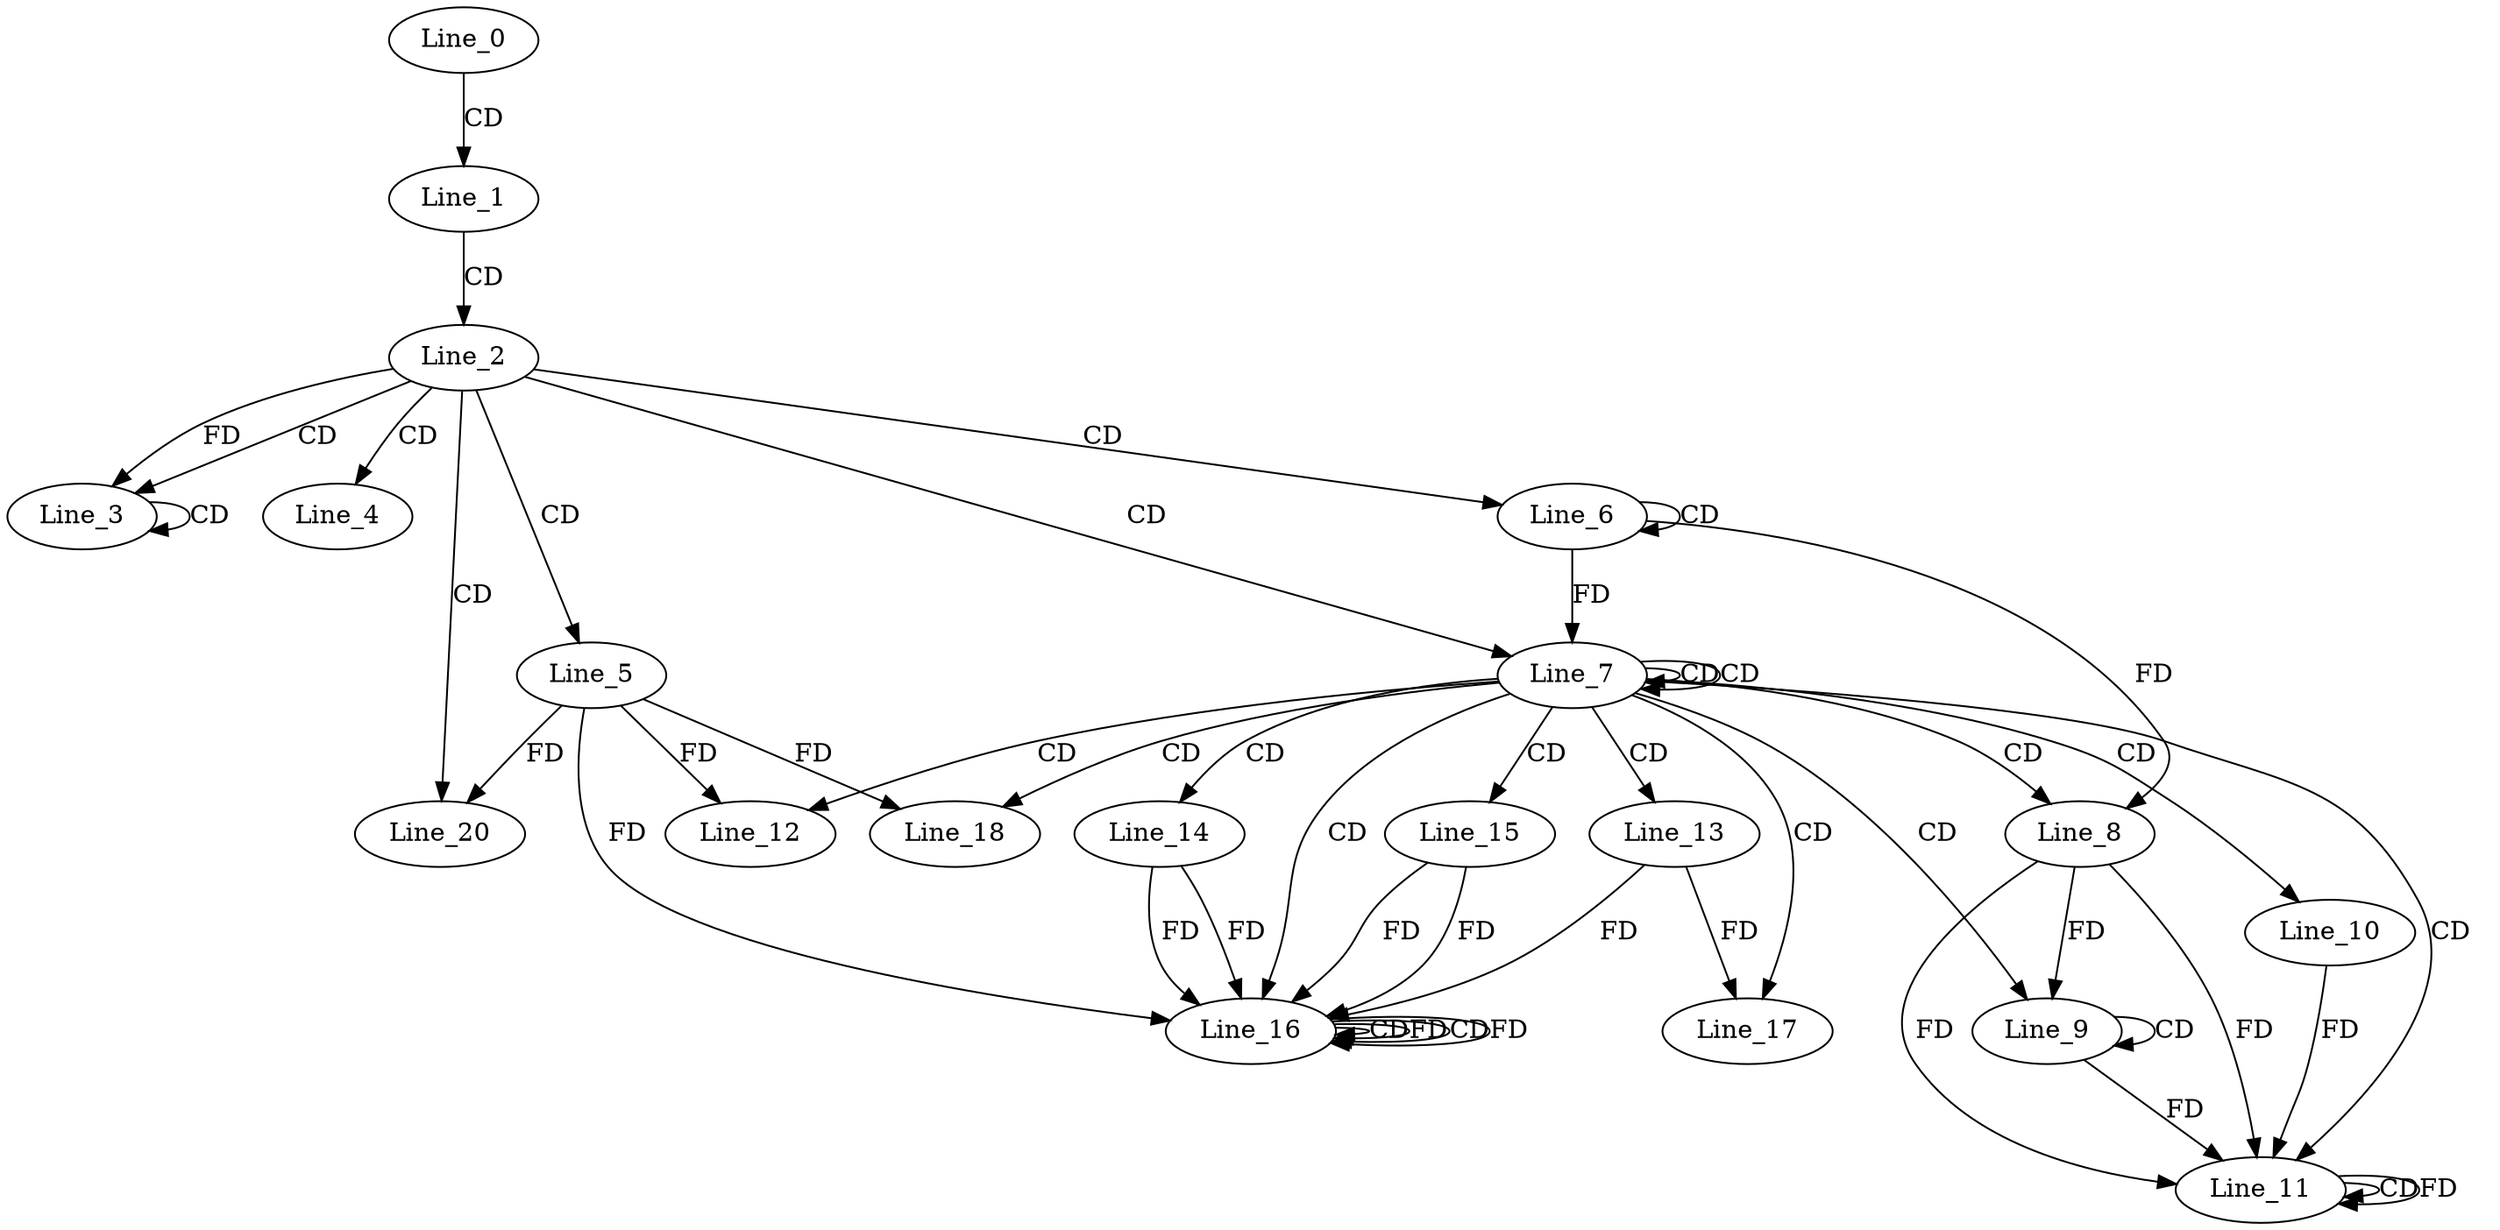 digraph G {
  Line_0;
  Line_1;
  Line_2;
  Line_3;
  Line_3;
  Line_3;
  Line_4;
  Line_5;
  Line_6;
  Line_6;
  Line_7;
  Line_7;
  Line_8;
  Line_8;
  Line_9;
  Line_9;
  Line_9;
  Line_9;
  Line_10;
  Line_11;
  Line_11;
  Line_11;
  Line_11;
  Line_12;
  Line_13;
  Line_14;
  Line_15;
  Line_16;
  Line_16;
  Line_16;
  Line_16;
  Line_17;
  Line_18;
  Line_20;
  Line_0 -> Line_1 [ label="CD" ];
  Line_1 -> Line_2 [ label="CD" ];
  Line_2 -> Line_3 [ label="CD" ];
  Line_2 -> Line_3 [ label="FD" ];
  Line_3 -> Line_3 [ label="CD" ];
  Line_2 -> Line_4 [ label="CD" ];
  Line_2 -> Line_5 [ label="CD" ];
  Line_2 -> Line_6 [ label="CD" ];
  Line_6 -> Line_6 [ label="CD" ];
  Line_2 -> Line_7 [ label="CD" ];
  Line_7 -> Line_7 [ label="CD" ];
  Line_7 -> Line_7 [ label="CD" ];
  Line_6 -> Line_7 [ label="FD" ];
  Line_7 -> Line_8 [ label="CD" ];
  Line_6 -> Line_8 [ label="FD" ];
  Line_7 -> Line_9 [ label="CD" ];
  Line_9 -> Line_9 [ label="CD" ];
  Line_8 -> Line_9 [ label="FD" ];
  Line_7 -> Line_10 [ label="CD" ];
  Line_7 -> Line_11 [ label="CD" ];
  Line_9 -> Line_11 [ label="FD" ];
  Line_8 -> Line_11 [ label="FD" ];
  Line_11 -> Line_11 [ label="CD" ];
  Line_10 -> Line_11 [ label="FD" ];
  Line_11 -> Line_11 [ label="FD" ];
  Line_8 -> Line_11 [ label="FD" ];
  Line_7 -> Line_12 [ label="CD" ];
  Line_5 -> Line_12 [ label="FD" ];
  Line_7 -> Line_13 [ label="CD" ];
  Line_7 -> Line_14 [ label="CD" ];
  Line_7 -> Line_15 [ label="CD" ];
  Line_7 -> Line_16 [ label="CD" ];
  Line_16 -> Line_16 [ label="CD" ];
  Line_16 -> Line_16 [ label="FD" ];
  Line_15 -> Line_16 [ label="FD" ];
  Line_13 -> Line_16 [ label="FD" ];
  Line_14 -> Line_16 [ label="FD" ];
  Line_16 -> Line_16 [ label="CD" ];
  Line_5 -> Line_16 [ label="FD" ];
  Line_14 -> Line_16 [ label="FD" ];
  Line_16 -> Line_16 [ label="FD" ];
  Line_15 -> Line_16 [ label="FD" ];
  Line_7 -> Line_17 [ label="CD" ];
  Line_13 -> Line_17 [ label="FD" ];
  Line_7 -> Line_18 [ label="CD" ];
  Line_5 -> Line_18 [ label="FD" ];
  Line_2 -> Line_20 [ label="CD" ];
  Line_5 -> Line_20 [ label="FD" ];
}
